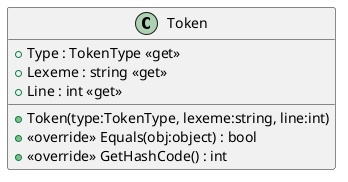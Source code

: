@startuml
class Token {
    + Token(type:TokenType, lexeme:string, line:int)
    + Type : TokenType <<get>>
    + Lexeme : string <<get>>
    + Line : int <<get>>
    + <<override>> Equals(obj:object) : bool
    + <<override>> GetHashCode() : int
}
@enduml
